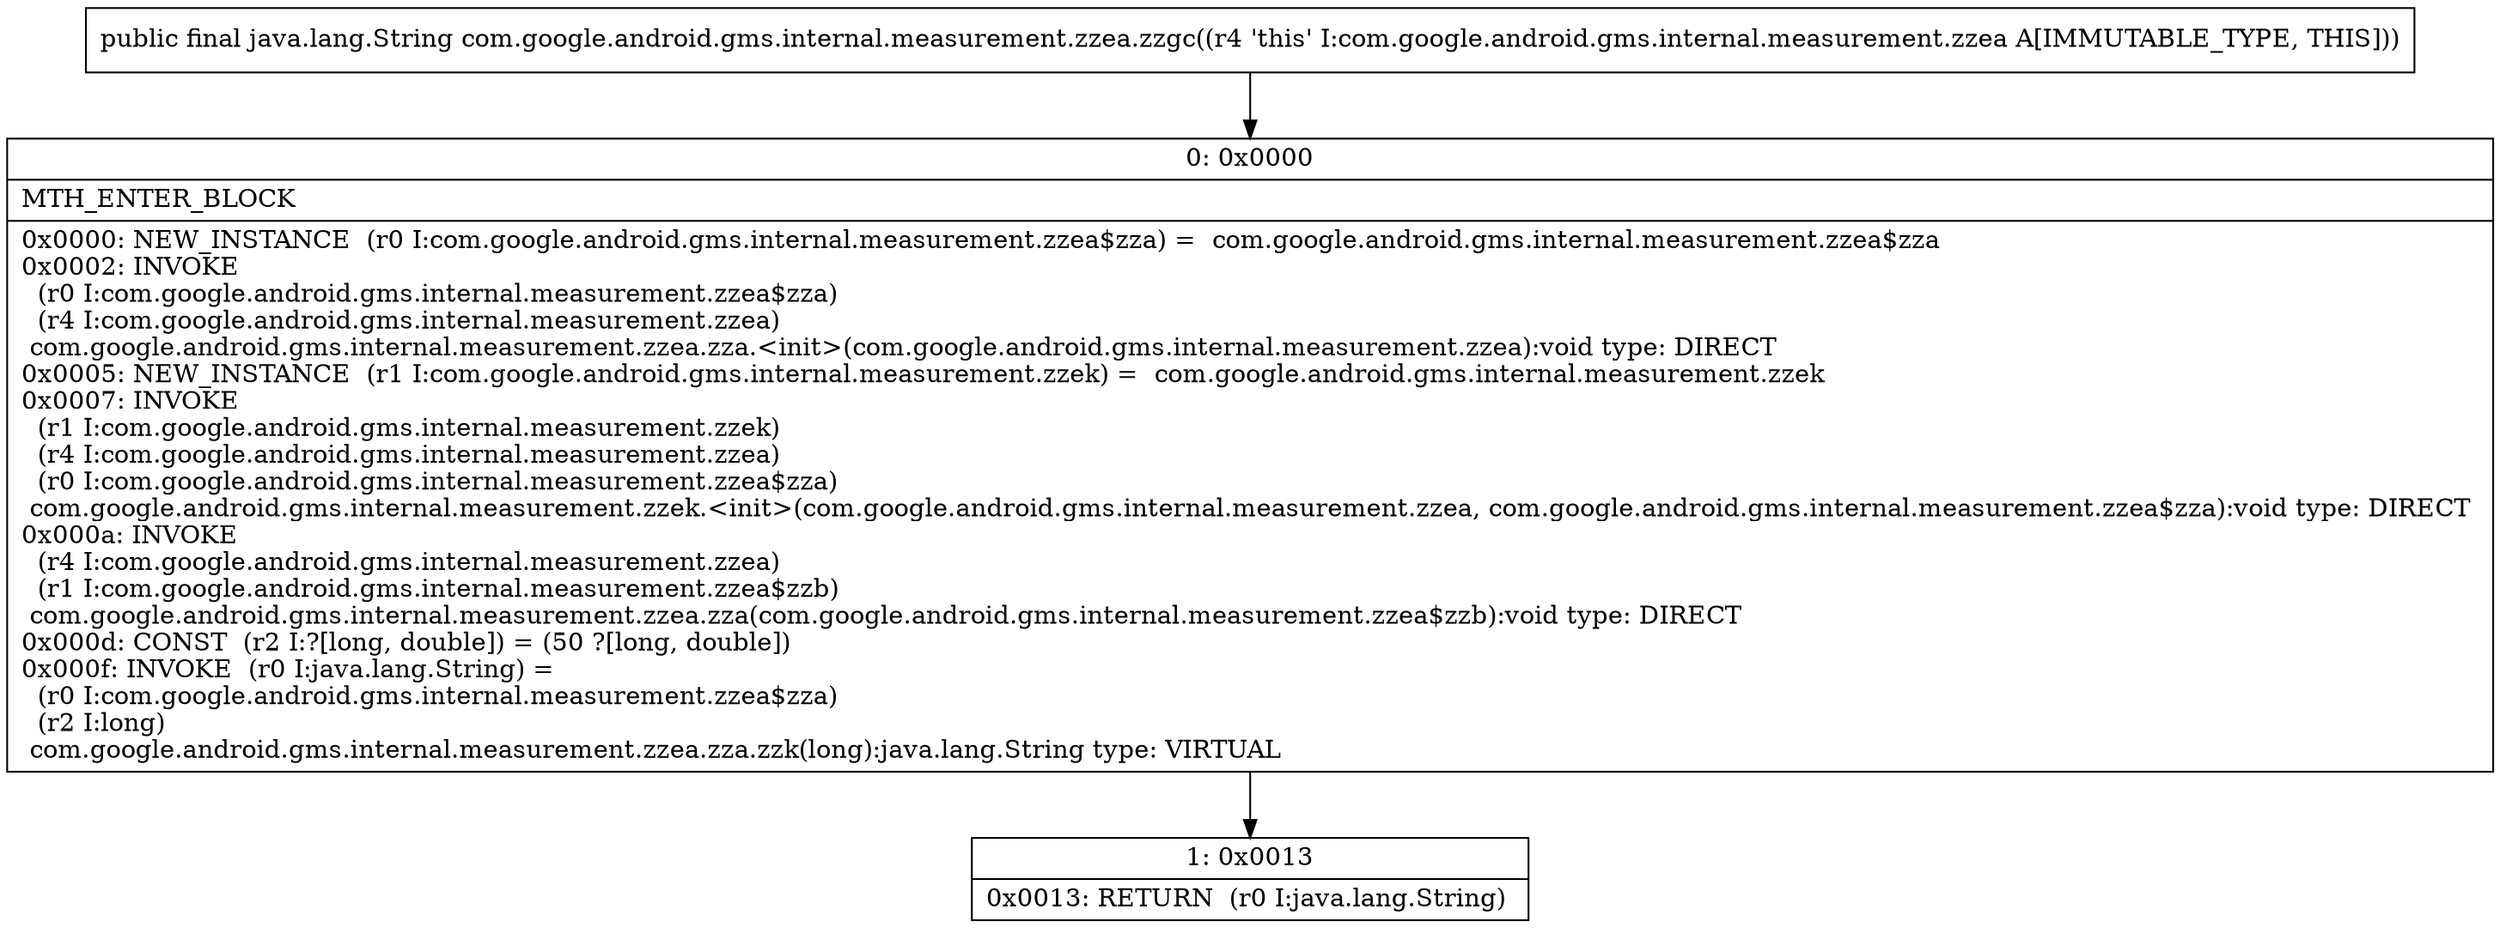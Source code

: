 digraph "CFG forcom.google.android.gms.internal.measurement.zzea.zzgc()Ljava\/lang\/String;" {
Node_0 [shape=record,label="{0\:\ 0x0000|MTH_ENTER_BLOCK\l|0x0000: NEW_INSTANCE  (r0 I:com.google.android.gms.internal.measurement.zzea$zza) =  com.google.android.gms.internal.measurement.zzea$zza \l0x0002: INVOKE  \l  (r0 I:com.google.android.gms.internal.measurement.zzea$zza)\l  (r4 I:com.google.android.gms.internal.measurement.zzea)\l com.google.android.gms.internal.measurement.zzea.zza.\<init\>(com.google.android.gms.internal.measurement.zzea):void type: DIRECT \l0x0005: NEW_INSTANCE  (r1 I:com.google.android.gms.internal.measurement.zzek) =  com.google.android.gms.internal.measurement.zzek \l0x0007: INVOKE  \l  (r1 I:com.google.android.gms.internal.measurement.zzek)\l  (r4 I:com.google.android.gms.internal.measurement.zzea)\l  (r0 I:com.google.android.gms.internal.measurement.zzea$zza)\l com.google.android.gms.internal.measurement.zzek.\<init\>(com.google.android.gms.internal.measurement.zzea, com.google.android.gms.internal.measurement.zzea$zza):void type: DIRECT \l0x000a: INVOKE  \l  (r4 I:com.google.android.gms.internal.measurement.zzea)\l  (r1 I:com.google.android.gms.internal.measurement.zzea$zzb)\l com.google.android.gms.internal.measurement.zzea.zza(com.google.android.gms.internal.measurement.zzea$zzb):void type: DIRECT \l0x000d: CONST  (r2 I:?[long, double]) = (50 ?[long, double]) \l0x000f: INVOKE  (r0 I:java.lang.String) = \l  (r0 I:com.google.android.gms.internal.measurement.zzea$zza)\l  (r2 I:long)\l com.google.android.gms.internal.measurement.zzea.zza.zzk(long):java.lang.String type: VIRTUAL \l}"];
Node_1 [shape=record,label="{1\:\ 0x0013|0x0013: RETURN  (r0 I:java.lang.String) \l}"];
MethodNode[shape=record,label="{public final java.lang.String com.google.android.gms.internal.measurement.zzea.zzgc((r4 'this' I:com.google.android.gms.internal.measurement.zzea A[IMMUTABLE_TYPE, THIS])) }"];
MethodNode -> Node_0;
Node_0 -> Node_1;
}

